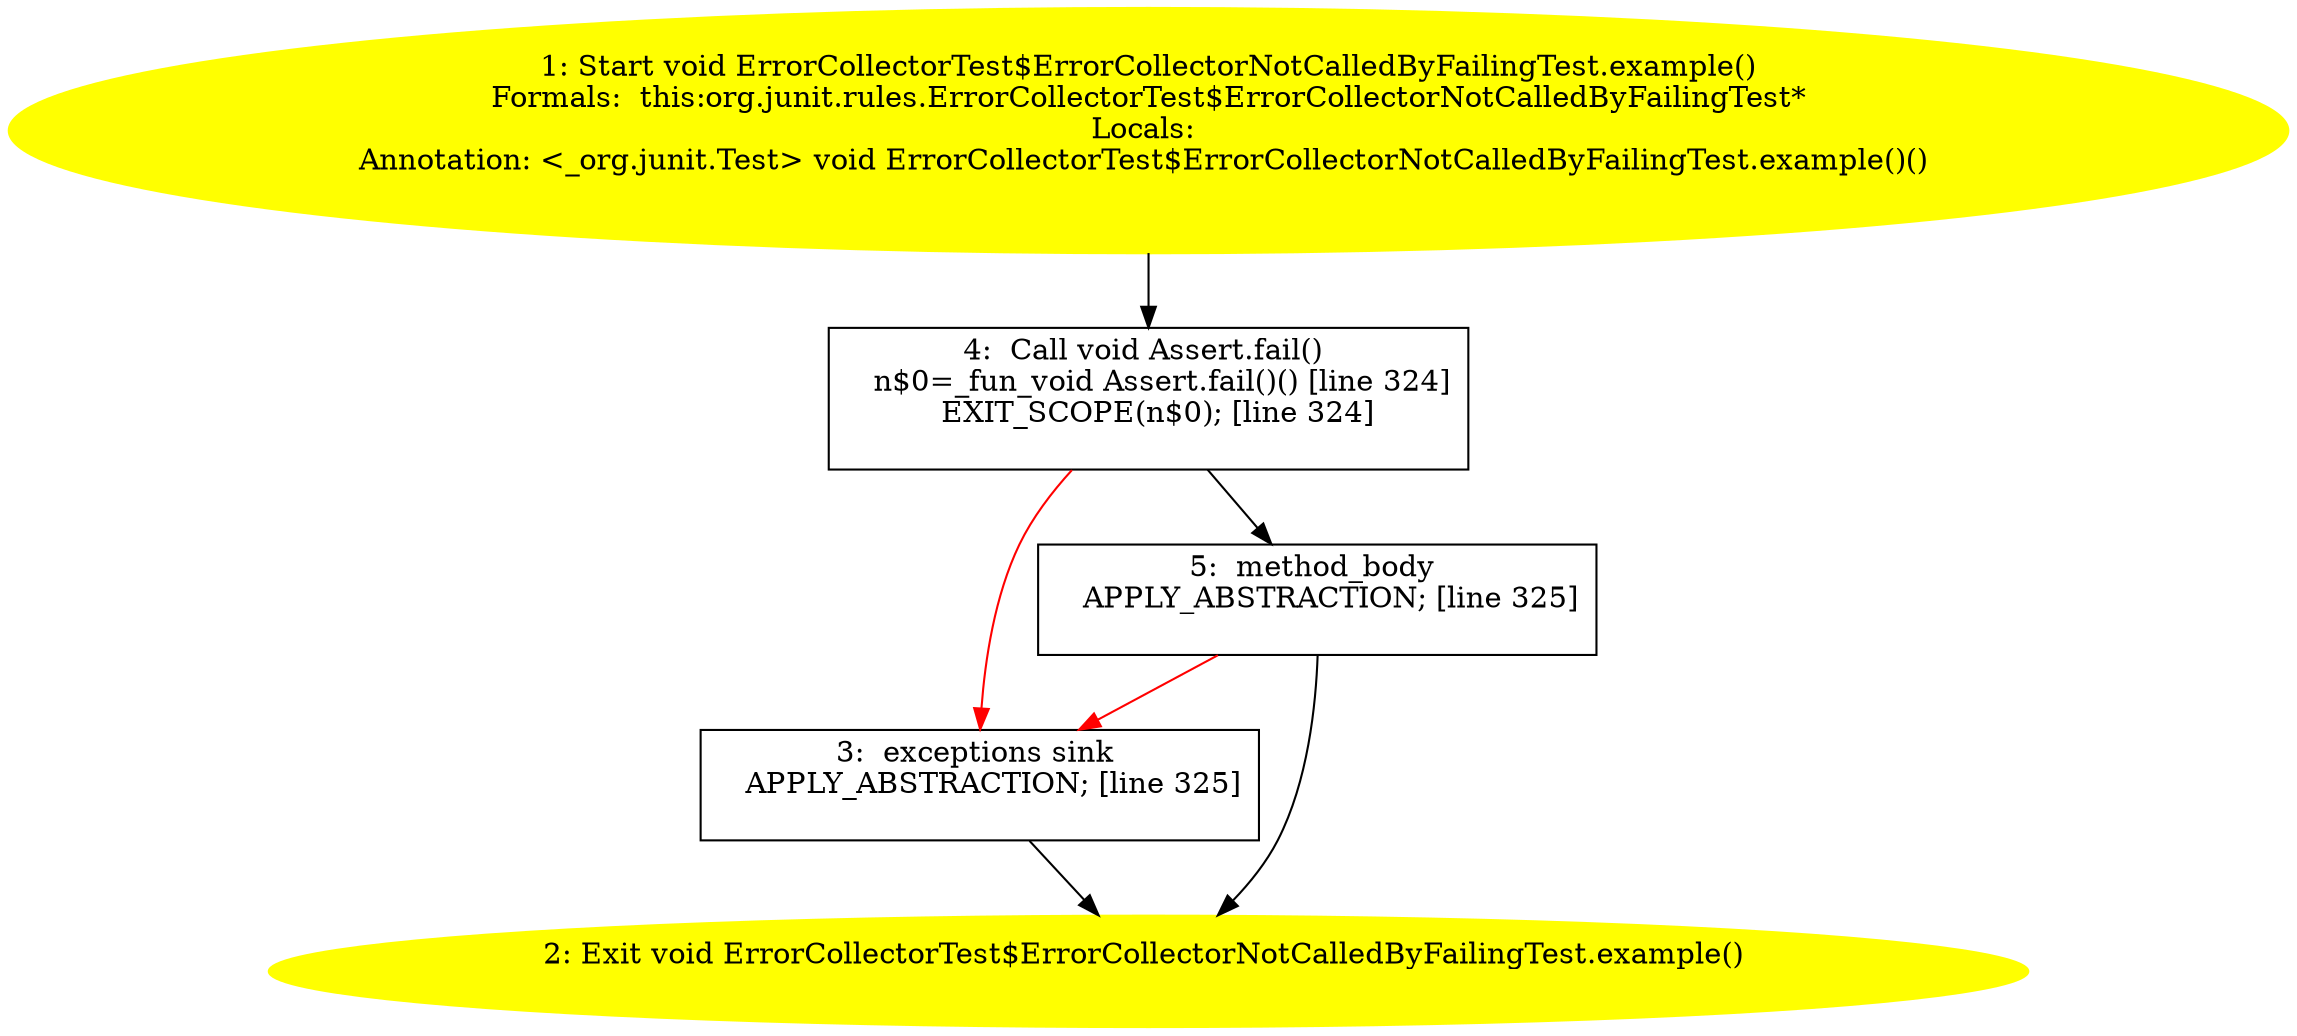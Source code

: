 /* @generated */
digraph cfg {
"org.junit.rules.ErrorCollectorTest$ErrorCollectorNotCalledByFailingTest.example():void.92c0b3e0bbf7745fe7d09cf869ffde9b_1" [label="1: Start void ErrorCollectorTest$ErrorCollectorNotCalledByFailingTest.example()\nFormals:  this:org.junit.rules.ErrorCollectorTest$ErrorCollectorNotCalledByFailingTest*\nLocals: \nAnnotation: <_org.junit.Test> void ErrorCollectorTest$ErrorCollectorNotCalledByFailingTest.example()() \n  " color=yellow style=filled]
	

	 "org.junit.rules.ErrorCollectorTest$ErrorCollectorNotCalledByFailingTest.example():void.92c0b3e0bbf7745fe7d09cf869ffde9b_1" -> "org.junit.rules.ErrorCollectorTest$ErrorCollectorNotCalledByFailingTest.example():void.92c0b3e0bbf7745fe7d09cf869ffde9b_4" ;
"org.junit.rules.ErrorCollectorTest$ErrorCollectorNotCalledByFailingTest.example():void.92c0b3e0bbf7745fe7d09cf869ffde9b_2" [label="2: Exit void ErrorCollectorTest$ErrorCollectorNotCalledByFailingTest.example() \n  " color=yellow style=filled]
	

"org.junit.rules.ErrorCollectorTest$ErrorCollectorNotCalledByFailingTest.example():void.92c0b3e0bbf7745fe7d09cf869ffde9b_3" [label="3:  exceptions sink \n   APPLY_ABSTRACTION; [line 325]\n " shape="box"]
	

	 "org.junit.rules.ErrorCollectorTest$ErrorCollectorNotCalledByFailingTest.example():void.92c0b3e0bbf7745fe7d09cf869ffde9b_3" -> "org.junit.rules.ErrorCollectorTest$ErrorCollectorNotCalledByFailingTest.example():void.92c0b3e0bbf7745fe7d09cf869ffde9b_2" ;
"org.junit.rules.ErrorCollectorTest$ErrorCollectorNotCalledByFailingTest.example():void.92c0b3e0bbf7745fe7d09cf869ffde9b_4" [label="4:  Call void Assert.fail() \n   n$0=_fun_void Assert.fail()() [line 324]\n  EXIT_SCOPE(n$0); [line 324]\n " shape="box"]
	

	 "org.junit.rules.ErrorCollectorTest$ErrorCollectorNotCalledByFailingTest.example():void.92c0b3e0bbf7745fe7d09cf869ffde9b_4" -> "org.junit.rules.ErrorCollectorTest$ErrorCollectorNotCalledByFailingTest.example():void.92c0b3e0bbf7745fe7d09cf869ffde9b_5" ;
	 "org.junit.rules.ErrorCollectorTest$ErrorCollectorNotCalledByFailingTest.example():void.92c0b3e0bbf7745fe7d09cf869ffde9b_4" -> "org.junit.rules.ErrorCollectorTest$ErrorCollectorNotCalledByFailingTest.example():void.92c0b3e0bbf7745fe7d09cf869ffde9b_3" [color="red" ];
"org.junit.rules.ErrorCollectorTest$ErrorCollectorNotCalledByFailingTest.example():void.92c0b3e0bbf7745fe7d09cf869ffde9b_5" [label="5:  method_body \n   APPLY_ABSTRACTION; [line 325]\n " shape="box"]
	

	 "org.junit.rules.ErrorCollectorTest$ErrorCollectorNotCalledByFailingTest.example():void.92c0b3e0bbf7745fe7d09cf869ffde9b_5" -> "org.junit.rules.ErrorCollectorTest$ErrorCollectorNotCalledByFailingTest.example():void.92c0b3e0bbf7745fe7d09cf869ffde9b_2" ;
	 "org.junit.rules.ErrorCollectorTest$ErrorCollectorNotCalledByFailingTest.example():void.92c0b3e0bbf7745fe7d09cf869ffde9b_5" -> "org.junit.rules.ErrorCollectorTest$ErrorCollectorNotCalledByFailingTest.example():void.92c0b3e0bbf7745fe7d09cf869ffde9b_3" [color="red" ];
}
